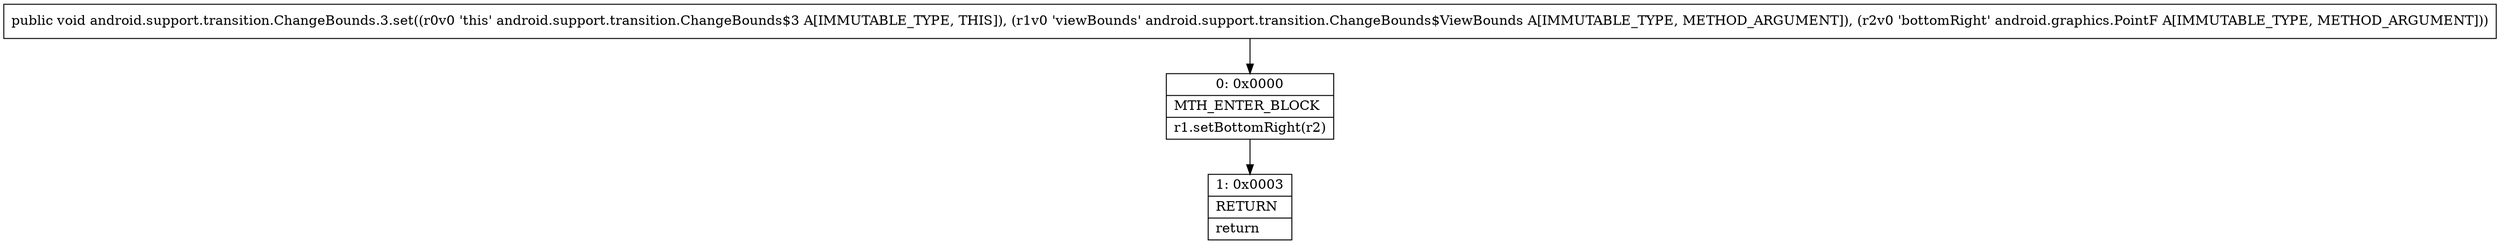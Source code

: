 digraph "CFG forandroid.support.transition.ChangeBounds.3.set(Landroid\/support\/transition\/ChangeBounds$ViewBounds;Landroid\/graphics\/PointF;)V" {
Node_0 [shape=record,label="{0\:\ 0x0000|MTH_ENTER_BLOCK\l|r1.setBottomRight(r2)\l}"];
Node_1 [shape=record,label="{1\:\ 0x0003|RETURN\l|return\l}"];
MethodNode[shape=record,label="{public void android.support.transition.ChangeBounds.3.set((r0v0 'this' android.support.transition.ChangeBounds$3 A[IMMUTABLE_TYPE, THIS]), (r1v0 'viewBounds' android.support.transition.ChangeBounds$ViewBounds A[IMMUTABLE_TYPE, METHOD_ARGUMENT]), (r2v0 'bottomRight' android.graphics.PointF A[IMMUTABLE_TYPE, METHOD_ARGUMENT])) }"];
MethodNode -> Node_0;
Node_0 -> Node_1;
}

